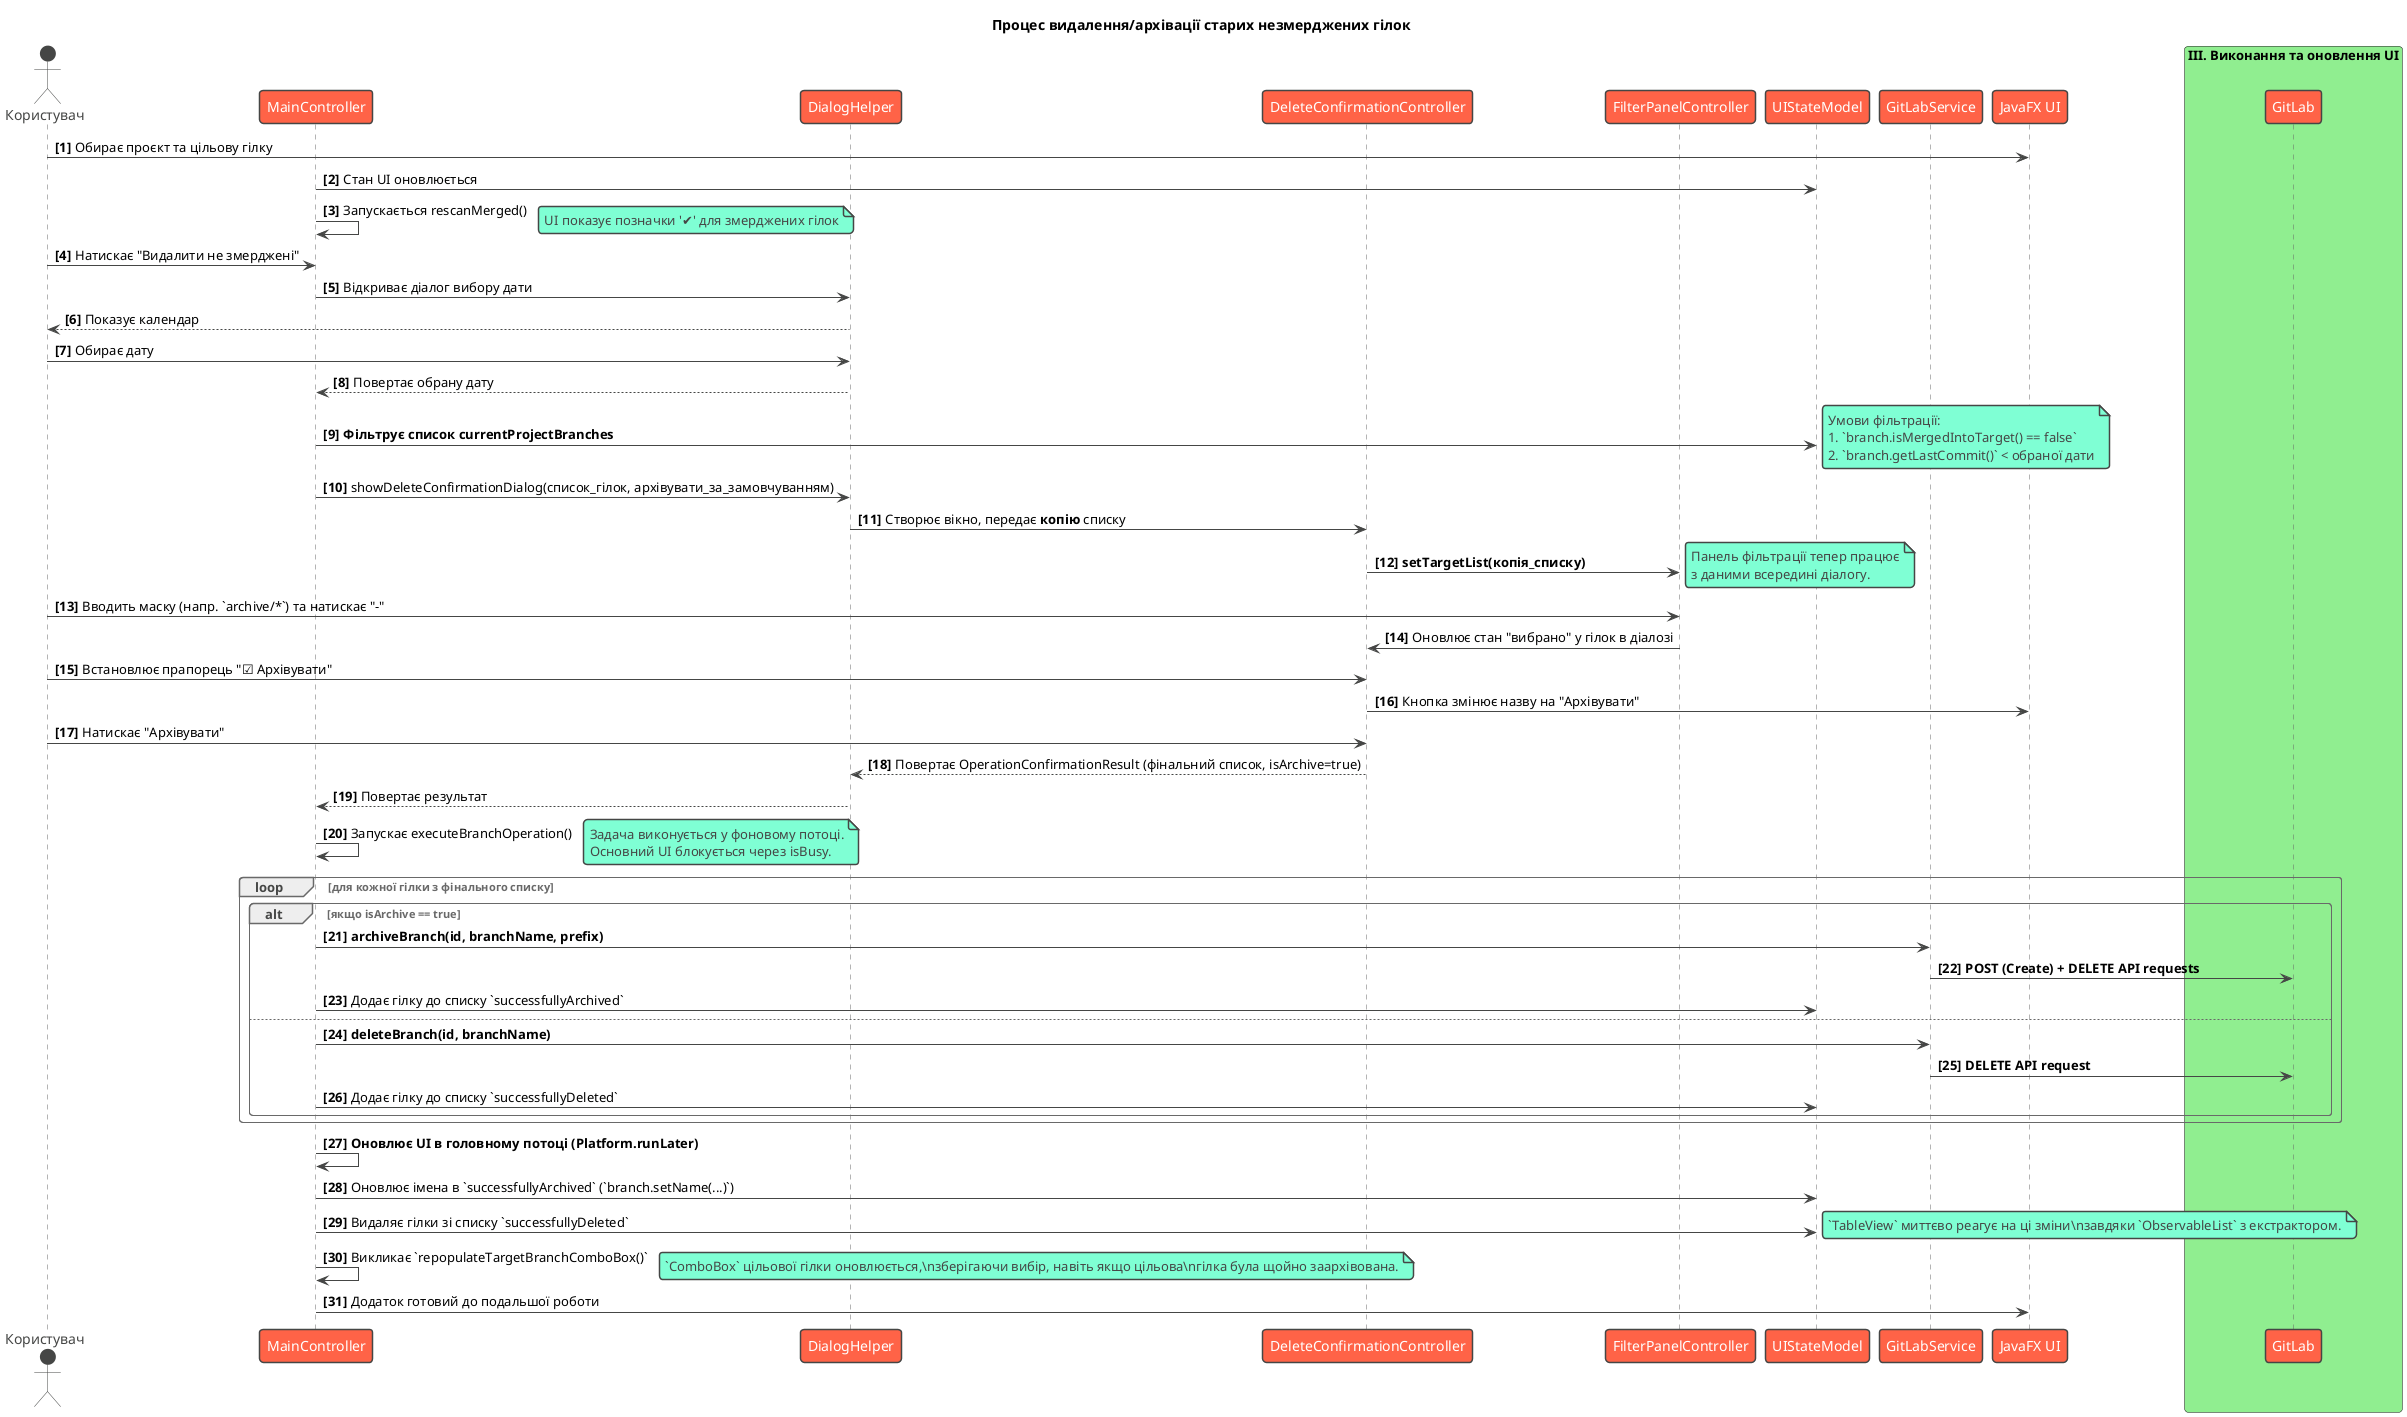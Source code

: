 @startuml
!theme vibrant
title Процес видалення/архівації старих незмерджених гілок

actor Користувач as User
participant "MainController" as Controller
participant "DialogHelper" as Helper
participant "DeleteConfirmationController" as DialogController
participant "FilterPanelController" as Filter
participant "UIStateModel" as Model
participant "GitLabService" as Service
participant "JavaFX UI" as UI

autonumber "<b>[0]"

box "I. Підготовка" #LightCyan
    User -> UI: Обирає проєкт та цільову гілку
    Controller -> Model: Стан UI оновлюється
    Controller -> Controller: Запускається rescanMerged()
    note right: UI показує позначки '✔' для змерджених гілок
end box

box "II. Ініціація та підтвердження" #LightGoldenRodYellow
    User -> Controller: Натискає "Видалити не змерджені"
    Controller -> Helper: Відкриває діалог вибору дати
    Helper --> User: Показує календар
    User -> Helper: Обирає дату
    Helper --> Controller: Повертає обрану дату

    Controller -> Model: **Фільтрує список currentProjectBranches**
    note right
        Умови фільтрації:
        1. `branch.isMergedIntoTarget() == false`
        2. `branch.getLastCommit()` < обраної дати
    end note

    Controller -> Helper: showDeleteConfirmationDialog(список_гілок, архівувати_за_замовчуванням)
    Helper -> DialogController: Створює вікно, передає **копію** списку
    DialogController -> Filter: **setTargetList(копія_списку)**
    note right: Панель фільтрації тепер працює\nз даними всередині діалогу.

    User -> Filter: Вводить маску (напр. `archive/*`) та натискає "-"
    Filter -> DialogController: Оновлює стан "вибрано" у гілок в діалозі

    User -> DialogController: Встановлює прапорець "☑ Архівувати"
    DialogController -> UI: Кнопка змінює назву на "Архівувати"

    User -> DialogController: Натискає "Архівувати"
    DialogController --> Helper: Повертає OperationConfirmationResult (фінальний список, isArchive=true)
    Helper --> Controller: Повертає результат
end box

box "III. Виконання та оновлення UI" #LightGreen
    Controller -> Controller: Запускає executeBranchOperation()
    note right
        Задача виконується у фоновому потоці.
        Основний UI блокується через isBusy.
    end note

    loop для кожної гілки з фінального списку
        alt якщо isArchive == true
            Controller -> Service: **archiveBranch(id, branchName, prefix)**
            Service -> GitLab: **POST (Create) + DELETE API requests**
            Controller -> Model: Додає гілку до списку `successfullyArchived`
        else
            Controller -> Service: **deleteBranch(id, branchName)**
            Service -> GitLab: **DELETE API request**
            Controller -> Model: Додає гілку до списку `successfullyDeleted`
        end
    end

    Controller -> Controller: **Оновлює UI в головному потоці (Platform.runLater)**

    Controller -> Model: Оновлює імена в `successfullyArchived` (`branch.setName(...)`)
    Controller -> Model: Видаляє гілки зі списку `successfullyDeleted`
    note right
        `TableView` миттєво реагує на ці зміни\nзавдяки `ObservableList` з екстрактором.
    end note

    Controller -> Controller: Викликає `repopulateTargetBranchComboBox()`
    note right
        `ComboBox` цільової гілки оновлюється,\nзберігаючи вибір, навіть якщо цільова\nгілка була щойно заархівована.
    end note

    Controller -> UI: Додаток готовий до подальшої роботи
end box

@enduml